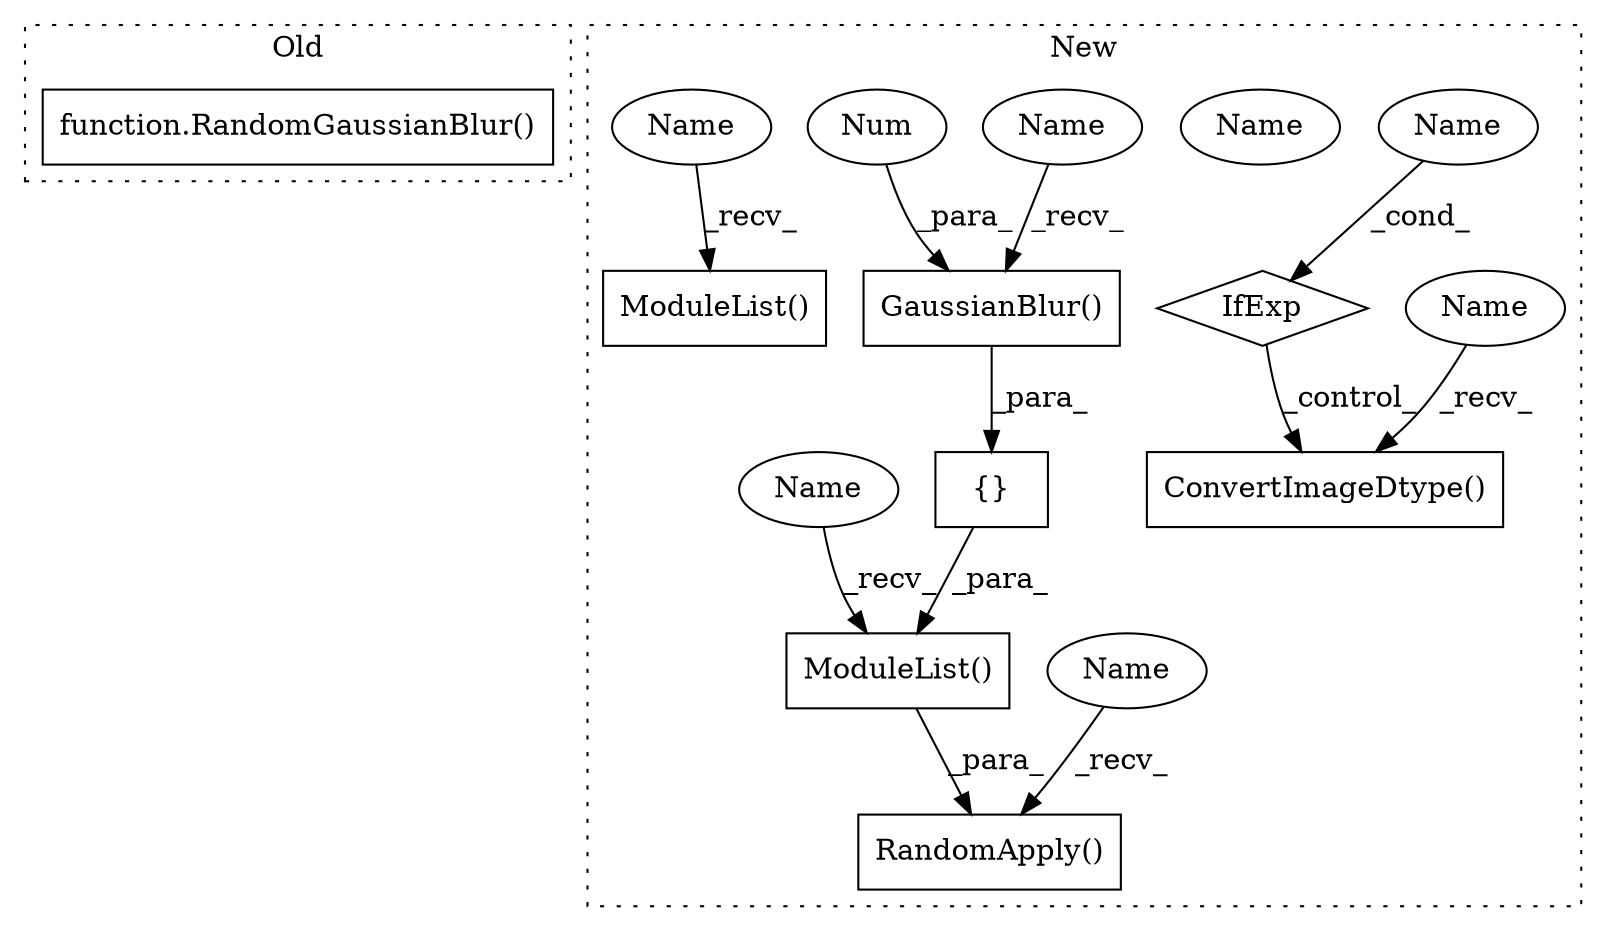 digraph G {
subgraph cluster0 {
1 [label="function.RandomGaussianBlur()" a="75" s="5071" l="20" shape="box"];
label = "Old";
style="dotted";
}
subgraph cluster1 {
2 [label="RandomApply()" a="75" s="3242,3309" l="23,8" shape="box"];
3 [label="{}" a="59" s="3279,3307" l="1,0" shape="box"];
4 [label="ConvertImageDtype()" a="75" s="3383,3423" l="29,1" shape="box"];
5 [label="GaussianBlur()" a="75" s="3280,3306" l="24,1" shape="box"];
6 [label="Num" a="76" s="3304" l="2" shape="ellipse"];
7 [label="IfExp" a="51" s="3424,3442" l="4,6" shape="diamond"];
8 [label="Name" a="87" s="3428" l="14" shape="ellipse"];
9 [label="ModuleList()" a="75" s="3265,3308" l="14,1" shape="box"];
10 [label="ModuleList()" a="75" s="3065,3142" l="14,1" shape="box"];
11 [label="Name" a="87" s="3428" l="14" shape="ellipse"];
12 [label="Name" a="87" s="3383" l="10" shape="ellipse"];
13 [label="Name" a="87" s="3280" l="10" shape="ellipse"];
14 [label="Name" a="87" s="3242" l="10" shape="ellipse"];
15 [label="Name" a="87" s="3065" l="2" shape="ellipse"];
16 [label="Name" a="87" s="3265" l="2" shape="ellipse"];
label = "New";
style="dotted";
}
3 -> 9 [label="_para_"];
5 -> 3 [label="_para_"];
6 -> 5 [label="_para_"];
7 -> 4 [label="_control_"];
9 -> 2 [label="_para_"];
11 -> 7 [label="_cond_"];
12 -> 4 [label="_recv_"];
13 -> 5 [label="_recv_"];
14 -> 2 [label="_recv_"];
15 -> 10 [label="_recv_"];
16 -> 9 [label="_recv_"];
}